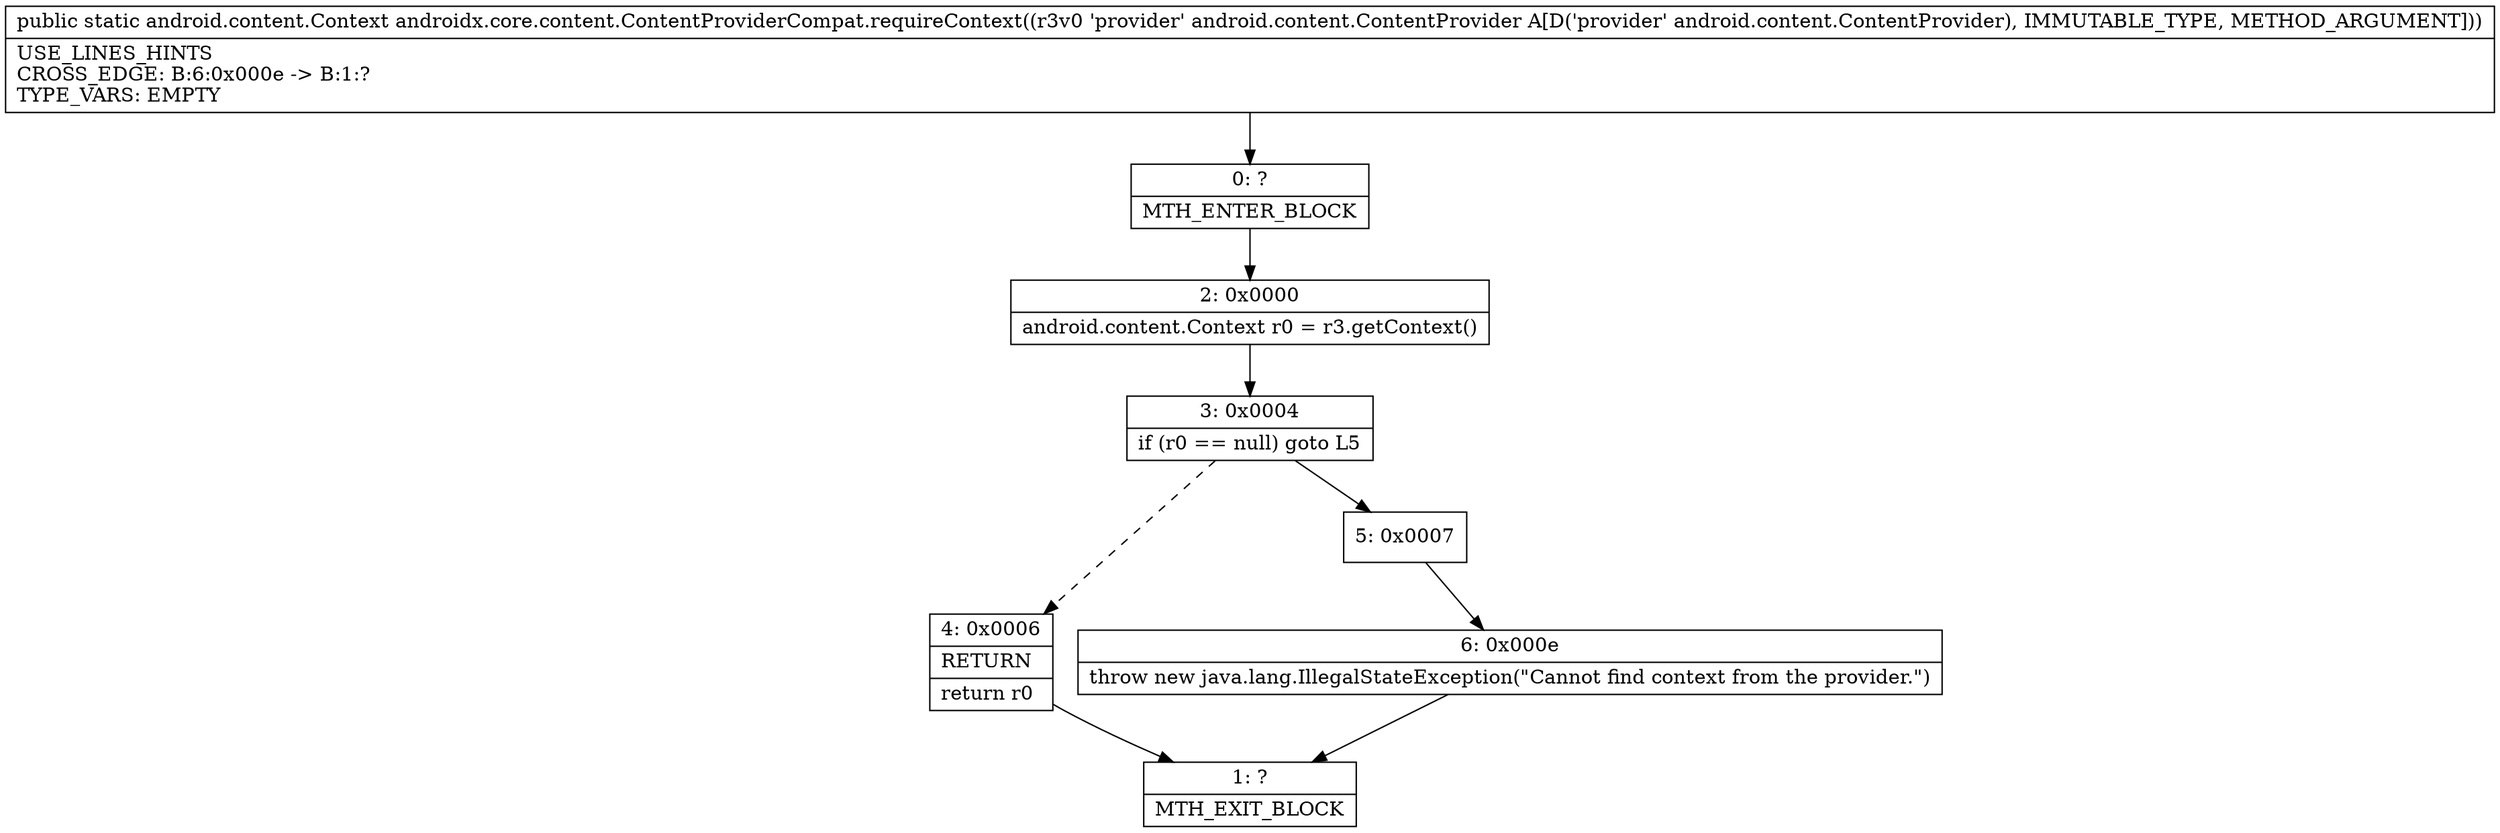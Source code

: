digraph "CFG forandroidx.core.content.ContentProviderCompat.requireContext(Landroid\/content\/ContentProvider;)Landroid\/content\/Context;" {
Node_0 [shape=record,label="{0\:\ ?|MTH_ENTER_BLOCK\l}"];
Node_2 [shape=record,label="{2\:\ 0x0000|android.content.Context r0 = r3.getContext()\l}"];
Node_3 [shape=record,label="{3\:\ 0x0004|if (r0 == null) goto L5\l}"];
Node_4 [shape=record,label="{4\:\ 0x0006|RETURN\l|return r0\l}"];
Node_1 [shape=record,label="{1\:\ ?|MTH_EXIT_BLOCK\l}"];
Node_5 [shape=record,label="{5\:\ 0x0007}"];
Node_6 [shape=record,label="{6\:\ 0x000e|throw new java.lang.IllegalStateException(\"Cannot find context from the provider.\")\l}"];
MethodNode[shape=record,label="{public static android.content.Context androidx.core.content.ContentProviderCompat.requireContext((r3v0 'provider' android.content.ContentProvider A[D('provider' android.content.ContentProvider), IMMUTABLE_TYPE, METHOD_ARGUMENT]))  | USE_LINES_HINTS\lCROSS_EDGE: B:6:0x000e \-\> B:1:?\lTYPE_VARS: EMPTY\l}"];
MethodNode -> Node_0;Node_0 -> Node_2;
Node_2 -> Node_3;
Node_3 -> Node_4[style=dashed];
Node_3 -> Node_5;
Node_4 -> Node_1;
Node_5 -> Node_6;
Node_6 -> Node_1;
}

